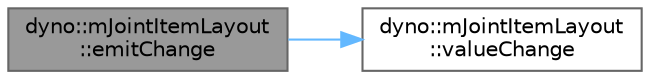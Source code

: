 digraph "dyno::mJointItemLayout::emitChange"
{
 // LATEX_PDF_SIZE
  bgcolor="transparent";
  edge [fontname=Helvetica,fontsize=10,labelfontname=Helvetica,labelfontsize=10];
  node [fontname=Helvetica,fontsize=10,shape=box,height=0.2,width=0.4];
  rankdir="LR";
  Node1 [id="Node000001",label="dyno::mJointItemLayout\l::emitChange",height=0.2,width=0.4,color="gray40", fillcolor="grey60", style="filled", fontcolor="black",tooltip=" "];
  Node1 -> Node2 [id="edge1_Node000001_Node000002",color="steelblue1",style="solid",tooltip=" "];
  Node2 [id="Node000002",label="dyno::mJointItemLayout\l::valueChange",height=0.2,width=0.4,color="grey40", fillcolor="white", style="filled",URL="$classdyno_1_1m_joint_item_layout.html#ad1933829600c38b845b08fea714d1959",tooltip="Joint Data Change."];
}
